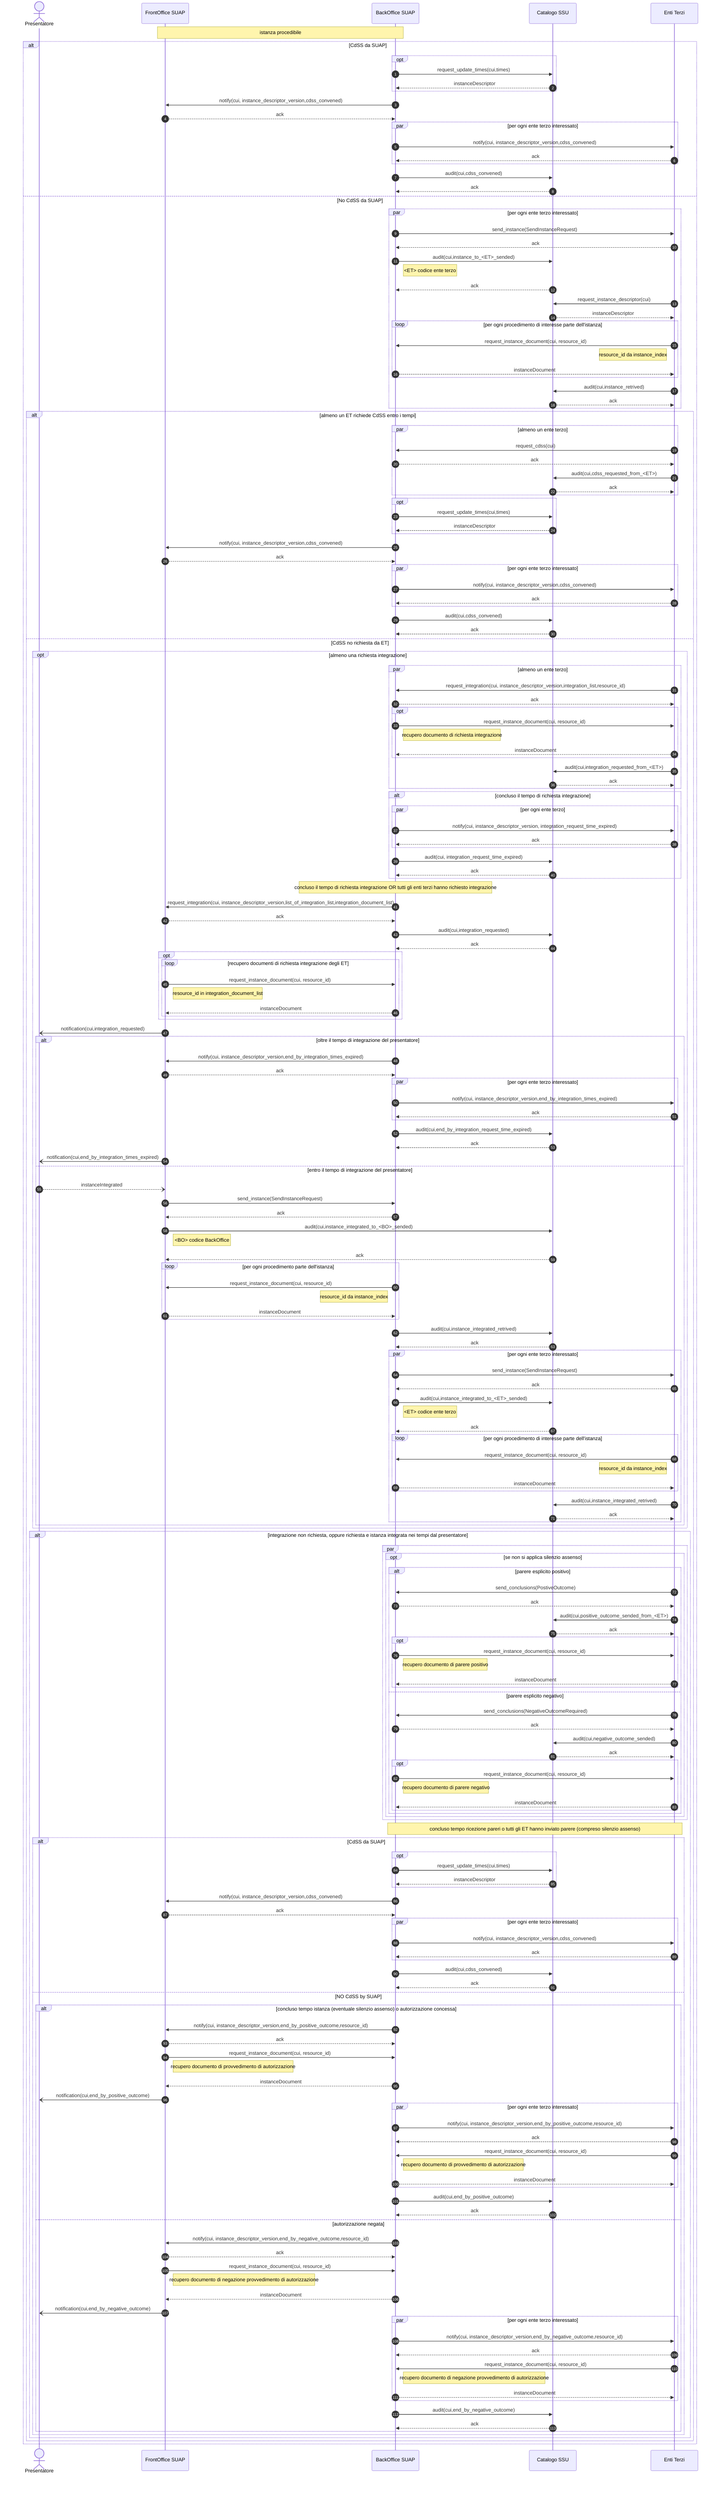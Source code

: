 sequenceDiagram
    autonumber

    actor P as Presentatore    
    participant F as FrontOffice SUAP
    participant B as BackOffice SUAP   
    participant C as Catalogo SSU 
    participant E as Enti Terzi    

    Note over F,B: istanza procedibile

    alt CdSS da SUAP
        opt 
            B ->> C: request_update_times(cui,times)
            C -->> B: instanceDescriptor
        end 
        B ->> F: notify(cui, instance_descriptor_version,cdss_convened)
        F -->> B: ack    

        par per ogni ente terzo interessato
            B ->> E: notify(cui, instance_descriptor_version,cdss_convened)
            E -->> B: ack
        end
        
        B ->> C: audit(cui,cdss_convened)
        C -->> B: ack

       
    else No CdSS da SUAP

        par per ogni ente terzo interessato        
            B ->> E: send_instance(SendInstanceRequest)
            E -->> B: ack
            B ->> C: audit(cui,instance_to_<ET>_sended)
            note right of B: <ET> codice ente terzo 
            C -->> B: ack
            E ->> C: request_instance_descriptor(cui)
            C -->> E: instanceDescriptor
            loop per ogni procedimento di interesse parte dell'istanza 
            E ->> B: request_instance_document(cui, resource_id)
            note left of E: resource_id da instance_index
            B -->> E: instanceDocument
            end
            E ->> C: audit(cui,instance_retrived)
            C -->> E: ack
        end

        alt almeno un ET richiede CdSS entro i tempi
            par almeno un ente terzo
                E ->> B: request_cdss(cui)
                B -->> E: ack 
                E ->> C: audit(cui,cdss_requested_from_<ET>)
                C -->> E: ack           
            end

            opt 
                B ->> C: request_update_times(cui,times)
                C -->> B: instanceDescriptor
            end

            B ->> F: notify(cui, instance_descriptor_version,cdss_convened)
            F -->> B: ack    

            par per ogni ente terzo interessato
                B ->> E: notify(cui, instance_descriptor_version,cdss_convened)
                E -->> B: ack
            end
            
            B ->> C: audit(cui,cdss_convened)
            C -->> B: ack

        else CdSS no richiesta da ET


            opt almeno una richiesta integrazione
                par almeno un ente terzo
                    E ->> B: request_integration(cui, instance_descriptor_version,integration_list,resource_id)
                    B -->> E: ack 
                    opt
                        B ->> E: request_instance_document(cui, resource_id)
                        note right of B: recupero documento di richiesta integrazione
                        E -->> B: instanceDocument    
                    end
                    E ->> C: audit(cui,integration_requested_from_<ET>)
                    C -->> E: ack           
                end

                alt concluso il tempo di richiesta integrazione 
                    par per ogni ente terzo
                        B ->> E: notify(cui, instance_descriptor_version, integration_request_time_expired)
                        E -->> B: ack
                    end
                    B ->> C: audit(cui, integration_request_time_expired)
                    C -->> B: ack
                end 

                Note over B: concluso il tempo di richiesta integrazione OR tutti gli enti terzi hanno richiesto integrazione
                B ->> F: request_integration(cui, instance_descriptor_version,list_of_integration_list,integration_document_list)
                F -->> B: ack
                B ->> C: audit(cui,integration_requested)
                C -->> B: ack
                opt
                    loop recupero documenti di richiesta integrazione degli ET
                    F ->> B: request_instance_document(cui, resource_id)
                    note right of F: resource_id in integration_document_list
                    B -->> F: instanceDocument    
                    end
                end
                F -) P: notification(cui,integration_requested) 

                alt oltre il tempo di integrazione del presentatore
                    B ->> F: notify(cui, instance_descriptor_version,end_by_integration_times_expired)
                    F -->> B: ack
                    par per ogni ente terzo interessato
                        B ->> E: notify(cui, instance_descriptor_version,end_by_integration_times_expired)
                        E -->> B: ack
                    end
                    B ->> C: audit(cui,end_by_integration_request_time_expired)
                    C -->> B: ack

                    F -) P: notification(cui,end_by_integration_times_expired)
                else entro il tempo di integrazione del presentatore 
                    P --) F: instanceIntegrated
                    F ->> B: send_instance(SendInstanceRequest)
                    B -->> F: ack
                    F ->> C: audit(cui,instance_integrated_to_<BO>_sended)
                    note right of F: <BO> codice BackOffice
                    C -->> F: ack
                    loop per ogni procedimento parte dell'istanza 
                        B ->> F: request_instance_document(cui, resource_id)
                        note left of B: resource_id da instance_index
                        F -->> B: instanceDocument
                    end
                    B ->> C: audit(cui,instance_integrated_retrived)
                    C -->> B: ack
                    par per ogni ente terzo interessato                
                        B ->> E: send_instance(SendInstanceRequest)
                        E -->> B: ack
                        B ->> C: audit(cui,instance_integrated_to_<ET>_sended)
                        note right of B: <ET> codice ente terzo
                        C -->> B: ack
                        loop per ogni procedimento di interesse parte dell'istanza 
                            E ->> B: request_instance_document(cui, resource_id)
                            note left of E: resource_id da instance_index
                            B -->> E: instanceDocument
                        end
                        E ->> C: audit(cui,instance_integrated_retrived)
                        C -->> E: ack
                    end

                end

            end
            
            alt integrazione non richiesta, oppure richiesta e istanza integrata nei tempi dal presentatore

                par
                    opt se non si applica silenzio assenso
                        alt parere esplicito positivo
                            E ->> B: send_conclusions(PostiveOutcome)
                            B -->> E: ack 
                            E ->> C: audit(cui,positive_outcome_sended_from_<ET>)
                            C -->> E: ack
                            opt
                                B ->> E: request_instance_document(cui, resource_id)
                                note right of B: recupero documento di parere positivo
                                E -->> B: instanceDocument    
                            end
                        else parere esplicito negativo
                            E ->> B: send_conclusions(NegativeOutcomeRequired)
                            B -->> E: ack 
                            E ->> C: audit(cui,negative_outcome_sended)
                            C -->> E: ack
                            opt
                                B ->> E: request_instance_document(cui, resource_id)
                                note right of B: recupero documento di parere negativo
                                E -->> B: instanceDocument    
                            end
                        end
                    end       
                end
 
                Note over B,E: concluso tempo ricezione pareri o tutti gli ET hanno inviato parere (compreso silenzio assenso)

                alt CdSS da SUAP
                    opt 
                        B ->> C: request_update_times(cui,times)
                        C -->> B: instanceDescriptor
                    end 

                    B ->> F: notify(cui, instance_descriptor_version,cdss_convened)
                    F -->> B: ack    

                    par per ogni ente terzo interessato
                        B ->> E: notify(cui, instance_descriptor_version,cdss_convened)
                        E -->> B: ack
                    end
                    
                    B ->> C: audit(cui,cdss_convened)
                    C -->> B: ack
                else NO CdSS by SUAP
                
                    alt concluso tempo istanza (eventuale silenzio assenso) o autorizzazione concessa 
                        B ->> F: notify(cui, instance_descriptor_version,end_by_positive_outcome,resource_id)
                        F -->> B: ack
                        F ->> B: request_instance_document(cui, resource_id)
                        note right of F: recupero documento di provvedimento di autorizzazione
                        B -->> F: instanceDocument  
                        F -) P: notification(cui,end_by_positive_outcome)          
                        par per ogni ente terzo interessato
                            B ->> E: notify(cui, instance_descriptor_version,end_by_positive_outcome,resource_id)
                            E -->> B: ack
                            E ->> B: request_instance_document(cui, resource_id)
                        note right of B: recupero documento di provvedimento di autorizzazione
                            B -->> E: instanceDocument 
                        end
                        B ->> C: audit(cui,end_by_positive_outcome)
                        C -->> B: ack
                    else autorizzazione negata
                        B ->> F: notify(cui, instance_descriptor_version,end_by_negative_outcome,resource_id)
                        F -->> B: ack
                        F ->> B: request_instance_document(cui, resource_id)
                        note right of F: recupero documento di negazione provvedimento di autorizzazione
                        B -->> F: instanceDocument      
                        F -) P: notification(cui,end_by_negative_outcome)           
                        par per ogni ente terzo interessato
                            B ->> E: notify(cui, instance_descriptor_version,end_by_negative_outcome,resource_id)
                            E -->> B: ack
                            E ->> B: request_instance_document(cui, resource_id)
                        note right of B: recupero documento di negazione provvedimento di autorizzazione
                            B -->> E: instanceDocument 
                        end
                        B ->> C: audit(cui,end_by_negative_outcome)
                        C -->> B: ack
                    end
                end

            end

        end

   end